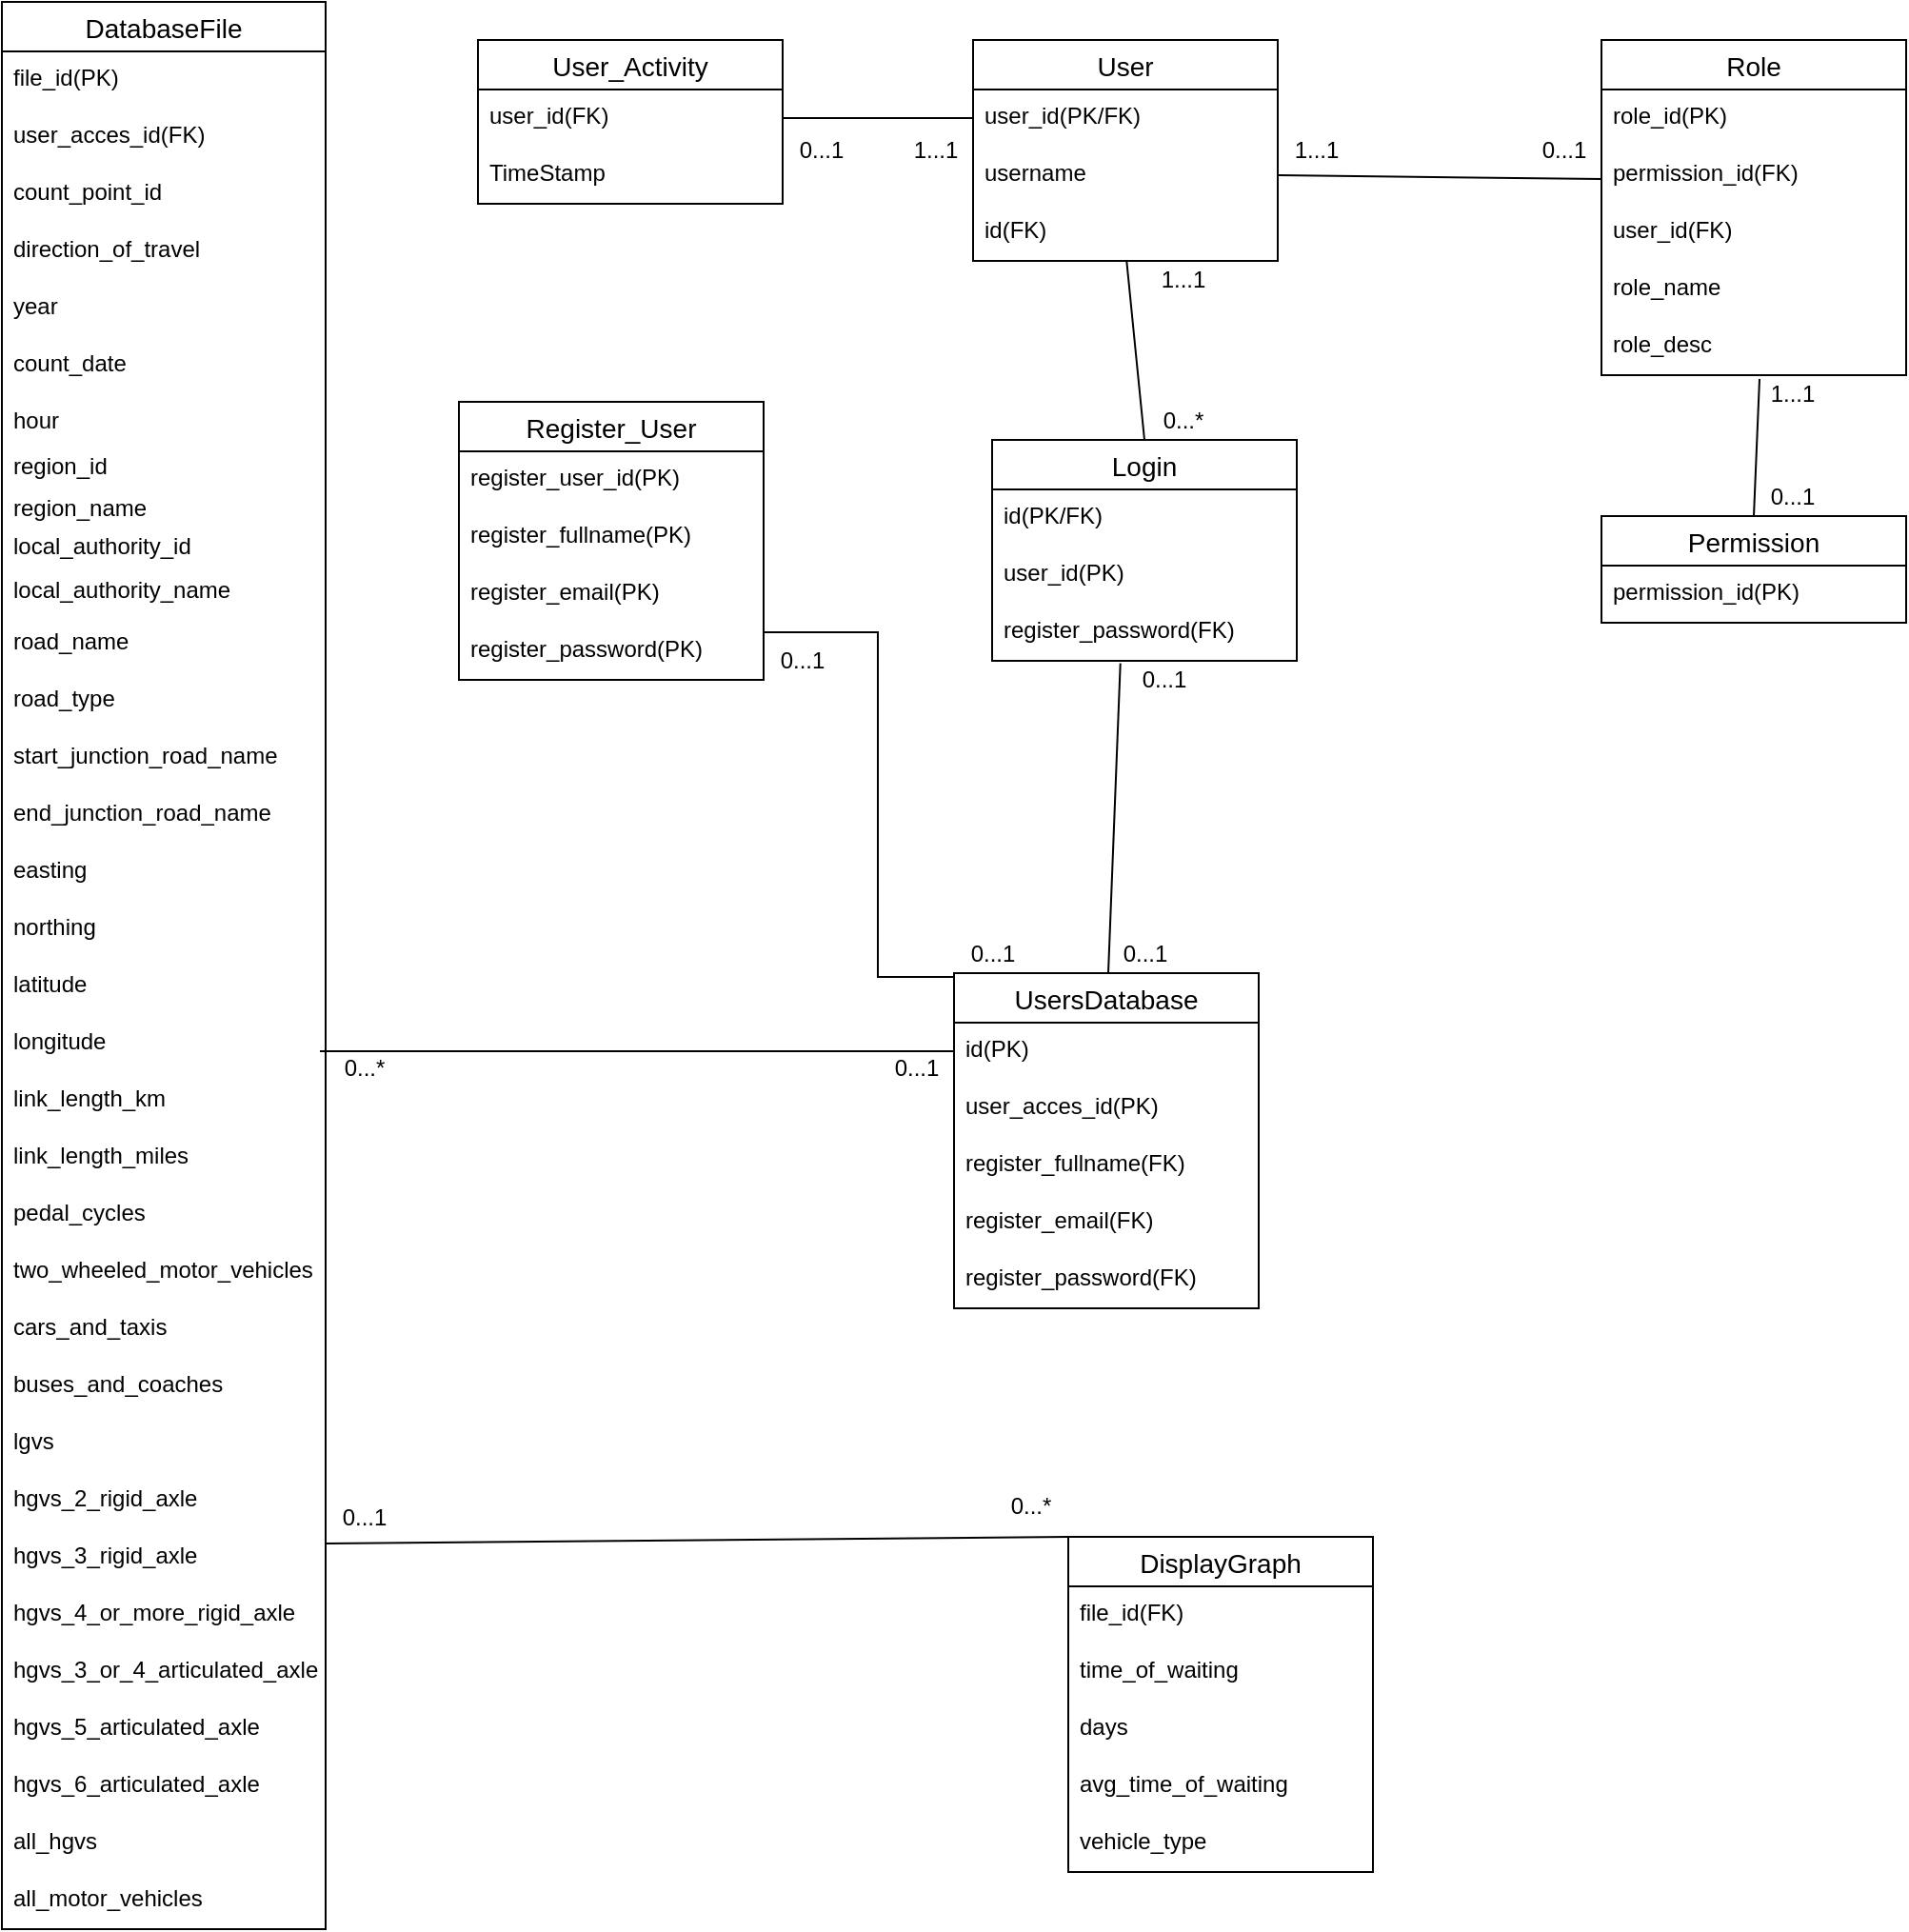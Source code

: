 <mxfile version="14.1.8" type="device"><diagram id="Ic_1RYr6l0FqpMgFRqPN" name="Page-1"><mxGraphModel dx="1209" dy="746" grid="1" gridSize="10" guides="1" tooltips="1" connect="1" arrows="1" fold="1" page="1" pageScale="1" pageWidth="850" pageHeight="1100" math="0" shadow="0"><root><mxCell id="0"/><mxCell id="1" parent="0"/><mxCell id="Ce32TPBTpJ6HhFagR8wx-1" value="Login" style="swimlane;fontStyle=0;childLayout=stackLayout;horizontal=1;startSize=26;horizontalStack=0;resizeParent=1;resizeParentMax=0;resizeLast=0;collapsible=1;marginBottom=0;align=center;fontSize=14;spacingBottom=0;" parent="1" vertex="1"><mxGeometry x="600" y="260" width="160" height="116" as="geometry"/></mxCell><mxCell id="Ce32TPBTpJ6HhFagR8wx-4" value="id(PK/FK)" style="text;strokeColor=none;fillColor=none;spacingLeft=4;spacingRight=4;overflow=hidden;rotatable=0;points=[[0,0.5],[1,0.5]];portConstraint=eastwest;fontSize=12;" parent="Ce32TPBTpJ6HhFagR8wx-1" vertex="1"><mxGeometry y="26" width="160" height="30" as="geometry"/></mxCell><mxCell id="G6Sp4pTY3hoFrAAvyuUo-27" value="user_id(PK)" style="text;strokeColor=none;fillColor=none;spacingLeft=4;spacingRight=4;overflow=hidden;rotatable=0;points=[[0,0.5],[1,0.5]];portConstraint=eastwest;fontSize=12;" parent="Ce32TPBTpJ6HhFagR8wx-1" vertex="1"><mxGeometry y="56" width="160" height="30" as="geometry"/></mxCell><mxCell id="G6Sp4pTY3hoFrAAvyuUo-24" value="register_password(FK)" style="text;strokeColor=none;fillColor=none;spacingLeft=4;spacingRight=4;overflow=hidden;rotatable=0;points=[[0,0.5],[1,0.5]];portConstraint=eastwest;fontSize=12;" parent="Ce32TPBTpJ6HhFagR8wx-1" vertex="1"><mxGeometry y="86" width="160" height="30" as="geometry"/></mxCell><mxCell id="Ce32TPBTpJ6HhFagR8wx-5" value="Register_User" style="swimlane;fontStyle=0;childLayout=stackLayout;horizontal=1;startSize=26;horizontalStack=0;resizeParent=1;resizeParentMax=0;resizeLast=0;collapsible=1;marginBottom=0;align=center;fontSize=14;" parent="1" vertex="1"><mxGeometry x="320" y="240" width="160" height="146" as="geometry"/></mxCell><mxCell id="Ce32TPBTpJ6HhFagR8wx-6" value="register_user_id(PK)" style="text;strokeColor=none;fillColor=none;spacingLeft=4;spacingRight=4;overflow=hidden;rotatable=0;points=[[0,0.5],[1,0.5]];portConstraint=eastwest;fontSize=12;" parent="Ce32TPBTpJ6HhFagR8wx-5" vertex="1"><mxGeometry y="26" width="160" height="30" as="geometry"/></mxCell><mxCell id="Ce32TPBTpJ6HhFagR8wx-7" value="register_fullname(PK)" style="text;strokeColor=none;fillColor=none;spacingLeft=4;spacingRight=4;overflow=hidden;rotatable=0;points=[[0,0.5],[1,0.5]];portConstraint=eastwest;fontSize=12;" parent="Ce32TPBTpJ6HhFagR8wx-5" vertex="1"><mxGeometry y="56" width="160" height="30" as="geometry"/></mxCell><mxCell id="Ce32TPBTpJ6HhFagR8wx-8" value="register_email(PK)" style="text;strokeColor=none;fillColor=none;spacingLeft=4;spacingRight=4;overflow=hidden;rotatable=0;points=[[0,0.5],[1,0.5]];portConstraint=eastwest;fontSize=12;" parent="Ce32TPBTpJ6HhFagR8wx-5" vertex="1"><mxGeometry y="86" width="160" height="30" as="geometry"/></mxCell><mxCell id="Ce32TPBTpJ6HhFagR8wx-17" value="register_password(PK)" style="text;strokeColor=none;fillColor=none;spacingLeft=4;spacingRight=4;overflow=hidden;rotatable=0;points=[[0,0.5],[1,0.5]];portConstraint=eastwest;fontSize=12;" parent="Ce32TPBTpJ6HhFagR8wx-5" vertex="1"><mxGeometry y="116" width="160" height="30" as="geometry"/></mxCell><mxCell id="Ce32TPBTpJ6HhFagR8wx-9" value="User_Activity" style="swimlane;fontStyle=0;childLayout=stackLayout;horizontal=1;startSize=26;horizontalStack=0;resizeParent=1;resizeParentMax=0;resizeLast=0;collapsible=1;marginBottom=0;align=center;fontSize=14;" parent="1" vertex="1"><mxGeometry x="330" y="50" width="160" height="86" as="geometry"/></mxCell><mxCell id="Ce32TPBTpJ6HhFagR8wx-10" value="user_id(FK)" style="text;strokeColor=none;fillColor=none;spacingLeft=4;spacingRight=4;overflow=hidden;rotatable=0;points=[[0,0.5],[1,0.5]];portConstraint=eastwest;fontSize=12;" parent="Ce32TPBTpJ6HhFagR8wx-9" vertex="1"><mxGeometry y="26" width="160" height="30" as="geometry"/></mxCell><mxCell id="Ce32TPBTpJ6HhFagR8wx-12" value="TimeStamp" style="text;strokeColor=none;fillColor=none;spacingLeft=4;spacingRight=4;overflow=hidden;rotatable=0;points=[[0,0.5],[1,0.5]];portConstraint=eastwest;fontSize=12;" parent="Ce32TPBTpJ6HhFagR8wx-9" vertex="1"><mxGeometry y="56" width="160" height="30" as="geometry"/></mxCell><mxCell id="Ce32TPBTpJ6HhFagR8wx-21" value="Role" style="swimlane;fontStyle=0;childLayout=stackLayout;horizontal=1;startSize=26;horizontalStack=0;resizeParent=1;resizeParentMax=0;resizeLast=0;collapsible=1;marginBottom=0;align=center;fontSize=14;" parent="1" vertex="1"><mxGeometry x="920" y="50" width="160" height="176" as="geometry"/></mxCell><mxCell id="D2Ij-G6XGMNZDfvsbiPC-5" value="role_id(PK)" style="text;strokeColor=none;fillColor=none;spacingLeft=4;spacingRight=4;overflow=hidden;rotatable=0;points=[[0,0.5],[1,0.5]];portConstraint=eastwest;fontSize=12;" parent="Ce32TPBTpJ6HhFagR8wx-21" vertex="1"><mxGeometry y="26" width="160" height="30" as="geometry"/></mxCell><mxCell id="G6Sp4pTY3hoFrAAvyuUo-3" value="permission_id(FK)" style="text;strokeColor=none;fillColor=none;spacingLeft=4;spacingRight=4;overflow=hidden;rotatable=0;points=[[0,0.5],[1,0.5]];portConstraint=eastwest;fontSize=12;" parent="Ce32TPBTpJ6HhFagR8wx-21" vertex="1"><mxGeometry y="56" width="160" height="30" as="geometry"/></mxCell><mxCell id="G6Sp4pTY3hoFrAAvyuUo-1" value="user_id(FK)" style="text;strokeColor=none;fillColor=none;spacingLeft=4;spacingRight=4;overflow=hidden;rotatable=0;points=[[0,0.5],[1,0.5]];portConstraint=eastwest;fontSize=12;" parent="Ce32TPBTpJ6HhFagR8wx-21" vertex="1"><mxGeometry y="86" width="160" height="30" as="geometry"/></mxCell><mxCell id="D2Ij-G6XGMNZDfvsbiPC-6" value="role_name" style="text;strokeColor=none;fillColor=none;spacingLeft=4;spacingRight=4;overflow=hidden;rotatable=0;points=[[0,0.5],[1,0.5]];portConstraint=eastwest;fontSize=12;" parent="Ce32TPBTpJ6HhFagR8wx-21" vertex="1"><mxGeometry y="116" width="160" height="30" as="geometry"/></mxCell><mxCell id="D2Ij-G6XGMNZDfvsbiPC-7" value="role_desc" style="text;strokeColor=none;fillColor=none;spacingLeft=4;spacingRight=4;overflow=hidden;rotatable=0;points=[[0,0.5],[1,0.5]];portConstraint=eastwest;fontSize=12;" parent="Ce32TPBTpJ6HhFagR8wx-21" vertex="1"><mxGeometry y="146" width="160" height="30" as="geometry"/></mxCell><mxCell id="Ce32TPBTpJ6HhFagR8wx-26" value="DatabaseFile" style="swimlane;fontStyle=0;childLayout=stackLayout;horizontal=1;startSize=26;horizontalStack=0;resizeParent=1;resizeParentMax=0;resizeLast=0;collapsible=1;marginBottom=0;align=center;fontSize=14;" parent="1" vertex="1"><mxGeometry x="80" y="30" width="170" height="1012" as="geometry"/></mxCell><mxCell id="G6Sp4pTY3hoFrAAvyuUo-28" value="file_id(PK)" style="text;strokeColor=none;fillColor=none;spacingLeft=4;spacingRight=4;overflow=hidden;rotatable=0;points=[[0,0.5],[1,0.5]];portConstraint=eastwest;fontSize=12;" parent="Ce32TPBTpJ6HhFagR8wx-26" vertex="1"><mxGeometry y="26" width="170" height="30" as="geometry"/></mxCell><mxCell id="G6Sp4pTY3hoFrAAvyuUo-34" value="user_acces_id(FK)" style="text;strokeColor=none;fillColor=none;spacingLeft=4;spacingRight=4;overflow=hidden;rotatable=0;points=[[0,0.5],[1,0.5]];portConstraint=eastwest;fontSize=12;" parent="Ce32TPBTpJ6HhFagR8wx-26" vertex="1"><mxGeometry y="56" width="170" height="30" as="geometry"/></mxCell><mxCell id="Ce32TPBTpJ6HhFagR8wx-27" value="count_point_id" style="text;strokeColor=none;fillColor=none;spacingLeft=4;spacingRight=4;overflow=hidden;rotatable=0;points=[[0,0.5],[1,0.5]];portConstraint=eastwest;fontSize=12;" parent="Ce32TPBTpJ6HhFagR8wx-26" vertex="1"><mxGeometry y="86" width="170" height="30" as="geometry"/></mxCell><mxCell id="Ce32TPBTpJ6HhFagR8wx-28" value="direction_of_travel" style="text;strokeColor=none;fillColor=none;spacingLeft=4;spacingRight=4;overflow=hidden;rotatable=0;points=[[0,0.5],[1,0.5]];portConstraint=eastwest;fontSize=12;" parent="Ce32TPBTpJ6HhFagR8wx-26" vertex="1"><mxGeometry y="116" width="170" height="30" as="geometry"/></mxCell><mxCell id="Ce32TPBTpJ6HhFagR8wx-29" value="year" style="text;strokeColor=none;fillColor=none;spacingLeft=4;spacingRight=4;overflow=hidden;rotatable=0;points=[[0,0.5],[1,0.5]];portConstraint=eastwest;fontSize=12;" parent="Ce32TPBTpJ6HhFagR8wx-26" vertex="1"><mxGeometry y="146" width="170" height="30" as="geometry"/></mxCell><mxCell id="Ce32TPBTpJ6HhFagR8wx-30" value="count_date" style="text;strokeColor=none;fillColor=none;spacingLeft=4;spacingRight=4;overflow=hidden;rotatable=0;points=[[0,0.5],[1,0.5]];portConstraint=eastwest;fontSize=12;" parent="Ce32TPBTpJ6HhFagR8wx-26" vertex="1"><mxGeometry y="176" width="170" height="30" as="geometry"/></mxCell><mxCell id="hFz1o8nUOOqxqC-DDDn1-3" value="hour" style="text;html=1;align=left;verticalAlign=top;resizable=0;points=[];autosize=1;spacingLeft=4;" parent="Ce32TPBTpJ6HhFagR8wx-26" vertex="1"><mxGeometry y="206" width="170" height="20" as="geometry"/></mxCell><mxCell id="hFz1o8nUOOqxqC-DDDn1-4" value="region_id" style="text;html=1;align=left;verticalAlign=middle;resizable=0;points=[];autosize=1;spacingLeft=4;spacingTop=6;" parent="Ce32TPBTpJ6HhFagR8wx-26" vertex="1"><mxGeometry y="226" width="170" height="30" as="geometry"/></mxCell><mxCell id="hFz1o8nUOOqxqC-DDDn1-5" value="region_name" style="text;html=1;align=left;verticalAlign=middle;resizable=0;points=[];autosize=1;spacingLeft=4;" parent="Ce32TPBTpJ6HhFagR8wx-26" vertex="1"><mxGeometry y="256" width="170" height="20" as="geometry"/></mxCell><mxCell id="hFz1o8nUOOqxqC-DDDn1-6" value="local_authority_id" style="text;html=1;align=left;verticalAlign=middle;resizable=0;points=[];autosize=1;spacingLeft=4;spacingBottom=0;spacingTop=0;" parent="Ce32TPBTpJ6HhFagR8wx-26" vertex="1"><mxGeometry y="276" width="170" height="20" as="geometry"/></mxCell><mxCell id="hFz1o8nUOOqxqC-DDDn1-7" value="local_authority_name" style="text;html=1;spacingLeft=4;whiteSpace=wrap;spacingTop=0;verticalAlign=middle;" parent="Ce32TPBTpJ6HhFagR8wx-26" vertex="1"><mxGeometry y="296" width="170" height="26" as="geometry"/></mxCell><mxCell id="hFz1o8nUOOqxqC-DDDn1-8" value="road_name" style="text;whiteSpace=wrap;html=1;spacingLeft=4;" parent="Ce32TPBTpJ6HhFagR8wx-26" vertex="1"><mxGeometry y="322" width="170" height="30" as="geometry"/></mxCell><mxCell id="hFz1o8nUOOqxqC-DDDn1-9" value="road_type" style="text;whiteSpace=wrap;html=1;spacingLeft=4;" parent="Ce32TPBTpJ6HhFagR8wx-26" vertex="1"><mxGeometry y="352" width="170" height="30" as="geometry"/></mxCell><mxCell id="hFz1o8nUOOqxqC-DDDn1-10" value="start_junction_road_name" style="text;whiteSpace=wrap;html=1;spacingLeft=4;" parent="Ce32TPBTpJ6HhFagR8wx-26" vertex="1"><mxGeometry y="382" width="170" height="30" as="geometry"/></mxCell><mxCell id="hFz1o8nUOOqxqC-DDDn1-11" value="end_junction_road_name" style="text;whiteSpace=wrap;html=1;spacingLeft=4;" parent="Ce32TPBTpJ6HhFagR8wx-26" vertex="1"><mxGeometry y="412" width="170" height="30" as="geometry"/></mxCell><mxCell id="hFz1o8nUOOqxqC-DDDn1-12" value="easting" style="text;whiteSpace=wrap;html=1;spacingLeft=4;" parent="Ce32TPBTpJ6HhFagR8wx-26" vertex="1"><mxGeometry y="442" width="170" height="30" as="geometry"/></mxCell><mxCell id="hFz1o8nUOOqxqC-DDDn1-13" value="northing" style="text;whiteSpace=wrap;html=1;spacingLeft=4;" parent="Ce32TPBTpJ6HhFagR8wx-26" vertex="1"><mxGeometry y="472" width="170" height="30" as="geometry"/></mxCell><mxCell id="hFz1o8nUOOqxqC-DDDn1-14" value="latitude" style="text;whiteSpace=wrap;html=1;spacingLeft=4;" parent="Ce32TPBTpJ6HhFagR8wx-26" vertex="1"><mxGeometry y="502" width="170" height="30" as="geometry"/></mxCell><mxCell id="hFz1o8nUOOqxqC-DDDn1-34" value="longitude" style="text;whiteSpace=wrap;html=1;spacingLeft=4;" parent="Ce32TPBTpJ6HhFagR8wx-26" vertex="1"><mxGeometry y="532" width="170" height="30" as="geometry"/></mxCell><mxCell id="hFz1o8nUOOqxqC-DDDn1-35" value="link_length_km" style="text;whiteSpace=wrap;html=1;spacingLeft=4;" parent="Ce32TPBTpJ6HhFagR8wx-26" vertex="1"><mxGeometry y="562" width="170" height="30" as="geometry"/></mxCell><mxCell id="hFz1o8nUOOqxqC-DDDn1-36" value="link_length_miles" style="text;whiteSpace=wrap;html=1;spacingLeft=4;" parent="Ce32TPBTpJ6HhFagR8wx-26" vertex="1"><mxGeometry y="592" width="170" height="30" as="geometry"/></mxCell><mxCell id="hFz1o8nUOOqxqC-DDDn1-37" value="pedal_cycles" style="text;whiteSpace=wrap;html=1;spacingLeft=4;" parent="Ce32TPBTpJ6HhFagR8wx-26" vertex="1"><mxGeometry y="622" width="170" height="30" as="geometry"/></mxCell><mxCell id="hFz1o8nUOOqxqC-DDDn1-38" value="two_wheeled_motor_vehicles" style="text;whiteSpace=wrap;html=1;spacingLeft=4;" parent="Ce32TPBTpJ6HhFagR8wx-26" vertex="1"><mxGeometry y="652" width="170" height="30" as="geometry"/></mxCell><mxCell id="hFz1o8nUOOqxqC-DDDn1-39" value="cars_and_taxis" style="text;whiteSpace=wrap;html=1;spacingLeft=4;" parent="Ce32TPBTpJ6HhFagR8wx-26" vertex="1"><mxGeometry y="682" width="170" height="30" as="geometry"/></mxCell><mxCell id="hFz1o8nUOOqxqC-DDDn1-40" value="buses_and_coaches" style="text;whiteSpace=wrap;html=1;spacingLeft=4;" parent="Ce32TPBTpJ6HhFagR8wx-26" vertex="1"><mxGeometry y="712" width="170" height="30" as="geometry"/></mxCell><mxCell id="hFz1o8nUOOqxqC-DDDn1-41" value="lgvs" style="text;whiteSpace=wrap;html=1;spacingLeft=4;" parent="Ce32TPBTpJ6HhFagR8wx-26" vertex="1"><mxGeometry y="742" width="170" height="30" as="geometry"/></mxCell><mxCell id="hFz1o8nUOOqxqC-DDDn1-69" value="hgvs_2_rigid_axle" style="text;whiteSpace=wrap;html=1;spacingLeft=4;" parent="Ce32TPBTpJ6HhFagR8wx-26" vertex="1"><mxGeometry y="772" width="170" height="30" as="geometry"/></mxCell><mxCell id="hFz1o8nUOOqxqC-DDDn1-71" value="hgvs_3_rigid_axle" style="text;whiteSpace=wrap;html=1;spacingLeft=4;" parent="Ce32TPBTpJ6HhFagR8wx-26" vertex="1"><mxGeometry y="802" width="170" height="30" as="geometry"/></mxCell><mxCell id="hFz1o8nUOOqxqC-DDDn1-72" value="hgvs_4_or_more_rigid_axle" style="text;whiteSpace=wrap;html=1;spacingLeft=4;" parent="Ce32TPBTpJ6HhFagR8wx-26" vertex="1"><mxGeometry y="832" width="170" height="30" as="geometry"/></mxCell><mxCell id="hFz1o8nUOOqxqC-DDDn1-73" value="hgvs_3_or_4_articulated_axle" style="text;whiteSpace=wrap;html=1;spacingLeft=4;" parent="Ce32TPBTpJ6HhFagR8wx-26" vertex="1"><mxGeometry y="862" width="170" height="30" as="geometry"/></mxCell><mxCell id="hFz1o8nUOOqxqC-DDDn1-74" value="hgvs_5_articulated_axle" style="text;whiteSpace=wrap;html=1;spacingLeft=4;" parent="Ce32TPBTpJ6HhFagR8wx-26" vertex="1"><mxGeometry y="892" width="170" height="30" as="geometry"/></mxCell><mxCell id="hFz1o8nUOOqxqC-DDDn1-75" value="hgvs_6_articulated_axle" style="text;whiteSpace=wrap;html=1;spacingLeft=4;" parent="Ce32TPBTpJ6HhFagR8wx-26" vertex="1"><mxGeometry y="922" width="170" height="30" as="geometry"/></mxCell><mxCell id="hFz1o8nUOOqxqC-DDDn1-76" value="all_hgvs" style="text;whiteSpace=wrap;html=1;spacingLeft=4;" parent="Ce32TPBTpJ6HhFagR8wx-26" vertex="1"><mxGeometry y="952" width="170" height="30" as="geometry"/></mxCell><mxCell id="hFz1o8nUOOqxqC-DDDn1-77" value="all_motor_vehicles" style="text;whiteSpace=wrap;html=1;spacingLeft=4;" parent="Ce32TPBTpJ6HhFagR8wx-26" vertex="1"><mxGeometry y="982" width="170" height="30" as="geometry"/></mxCell><mxCell id="Ce32TPBTpJ6HhFagR8wx-31" value="User" style="swimlane;fontStyle=0;childLayout=stackLayout;horizontal=1;startSize=26;horizontalStack=0;resizeParent=1;resizeParentMax=0;resizeLast=0;collapsible=1;marginBottom=0;align=center;fontSize=14;" parent="1" vertex="1"><mxGeometry x="590" y="50" width="160" height="116" as="geometry"/></mxCell><mxCell id="Ce32TPBTpJ6HhFagR8wx-32" value="user_id(PK/FK)" style="text;strokeColor=none;fillColor=none;spacingLeft=4;spacingRight=4;overflow=hidden;rotatable=0;points=[[0,0.5],[1,0.5]];portConstraint=eastwest;fontSize=12;" parent="Ce32TPBTpJ6HhFagR8wx-31" vertex="1"><mxGeometry y="26" width="160" height="30" as="geometry"/></mxCell><mxCell id="Ce32TPBTpJ6HhFagR8wx-33" value="username" style="text;strokeColor=none;fillColor=none;spacingLeft=4;spacingRight=4;overflow=hidden;rotatable=0;points=[[0,0.5],[1,0.5]];portConstraint=eastwest;fontSize=12;" parent="Ce32TPBTpJ6HhFagR8wx-31" vertex="1"><mxGeometry y="56" width="160" height="30" as="geometry"/></mxCell><mxCell id="G6Sp4pTY3hoFrAAvyuUo-17" value="id(FK)" style="text;strokeColor=none;fillColor=none;spacingLeft=4;spacingRight=4;overflow=hidden;rotatable=0;points=[[0,0.5],[1,0.5]];portConstraint=eastwest;fontSize=12;" parent="Ce32TPBTpJ6HhFagR8wx-31" vertex="1"><mxGeometry y="86" width="160" height="30" as="geometry"/></mxCell><mxCell id="Ce32TPBTpJ6HhFagR8wx-35" value="DisplayGraph" style="swimlane;fontStyle=0;childLayout=stackLayout;horizontal=1;startSize=26;horizontalStack=0;resizeParent=1;resizeParentMax=0;resizeLast=0;collapsible=1;marginBottom=0;align=center;fontSize=14;" parent="1" vertex="1"><mxGeometry x="640" y="836" width="160" height="176" as="geometry"/></mxCell><mxCell id="G6Sp4pTY3hoFrAAvyuUo-30" value="file_id(FK)" style="text;strokeColor=none;fillColor=none;spacingLeft=4;spacingRight=4;overflow=hidden;rotatable=0;points=[[0,0.5],[1,0.5]];portConstraint=eastwest;fontSize=12;" parent="Ce32TPBTpJ6HhFagR8wx-35" vertex="1"><mxGeometry y="26" width="160" height="30" as="geometry"/></mxCell><mxCell id="Ce32TPBTpJ6HhFagR8wx-37" value="time_of_waiting" style="text;strokeColor=none;fillColor=none;spacingLeft=4;spacingRight=4;overflow=hidden;rotatable=0;points=[[0,0.5],[1,0.5]];portConstraint=eastwest;fontSize=12;" parent="Ce32TPBTpJ6HhFagR8wx-35" vertex="1"><mxGeometry y="56" width="160" height="30" as="geometry"/></mxCell><mxCell id="Ce32TPBTpJ6HhFagR8wx-38" value="days" style="text;strokeColor=none;fillColor=none;spacingLeft=4;spacingRight=4;overflow=hidden;rotatable=0;points=[[0,0.5],[1,0.5]];portConstraint=eastwest;fontSize=12;" parent="Ce32TPBTpJ6HhFagR8wx-35" vertex="1"><mxGeometry y="86" width="160" height="30" as="geometry"/></mxCell><mxCell id="TY-kEL_d0d-l3FG9Hrfb-3" value="avg_time_of_waiting" style="text;strokeColor=none;fillColor=none;spacingLeft=4;spacingRight=4;overflow=hidden;rotatable=0;points=[[0,0.5],[1,0.5]];portConstraint=eastwest;fontSize=12;" parent="Ce32TPBTpJ6HhFagR8wx-35" vertex="1"><mxGeometry y="116" width="160" height="30" as="geometry"/></mxCell><mxCell id="TY-kEL_d0d-l3FG9Hrfb-4" value="vehicle_type" style="text;strokeColor=none;fillColor=none;spacingLeft=4;spacingRight=4;overflow=hidden;rotatable=0;points=[[0,0.5],[1,0.5]];portConstraint=eastwest;fontSize=12;" parent="Ce32TPBTpJ6HhFagR8wx-35" vertex="1"><mxGeometry y="146" width="160" height="30" as="geometry"/></mxCell><mxCell id="Ce32TPBTpJ6HhFagR8wx-39" value="UsersDatabase" style="swimlane;fontStyle=0;childLayout=stackLayout;horizontal=1;startSize=26;horizontalStack=0;resizeParent=1;resizeParentMax=0;resizeLast=0;collapsible=1;marginBottom=0;align=center;fontSize=14;" parent="1" vertex="1"><mxGeometry x="580" y="540" width="160" height="176" as="geometry"/></mxCell><mxCell id="Ce32TPBTpJ6HhFagR8wx-40" value="id(PK)" style="text;strokeColor=none;fillColor=none;spacingLeft=4;spacingRight=4;overflow=hidden;rotatable=0;points=[[0,0.5],[1,0.5]];portConstraint=eastwest;fontSize=12;" parent="Ce32TPBTpJ6HhFagR8wx-39" vertex="1"><mxGeometry y="26" width="160" height="30" as="geometry"/></mxCell><mxCell id="G6Sp4pTY3hoFrAAvyuUo-33" value="user_acces_id(PK)" style="text;strokeColor=none;fillColor=none;spacingLeft=4;spacingRight=4;overflow=hidden;rotatable=0;points=[[0,0.5],[1,0.5]];portConstraint=eastwest;fontSize=12;" parent="Ce32TPBTpJ6HhFagR8wx-39" vertex="1"><mxGeometry y="56" width="160" height="30" as="geometry"/></mxCell><mxCell id="G6Sp4pTY3hoFrAAvyuUo-18" value="register_fullname(FK)" style="text;strokeColor=none;fillColor=none;spacingLeft=4;spacingRight=4;overflow=hidden;rotatable=0;points=[[0,0.5],[1,0.5]];portConstraint=eastwest;fontSize=12;" parent="Ce32TPBTpJ6HhFagR8wx-39" vertex="1"><mxGeometry y="86" width="160" height="30" as="geometry"/></mxCell><mxCell id="G6Sp4pTY3hoFrAAvyuUo-19" value="register_email(FK)" style="text;strokeColor=none;fillColor=none;spacingLeft=4;spacingRight=4;overflow=hidden;rotatable=0;points=[[0,0.5],[1,0.5]];portConstraint=eastwest;fontSize=12;" parent="Ce32TPBTpJ6HhFagR8wx-39" vertex="1"><mxGeometry y="116" width="160" height="30" as="geometry"/></mxCell><mxCell id="G6Sp4pTY3hoFrAAvyuUo-20" value="register_password(FK)" style="text;strokeColor=none;fillColor=none;spacingLeft=4;spacingRight=4;overflow=hidden;rotatable=0;points=[[0,0.5],[1,0.5]];portConstraint=eastwest;fontSize=12;" parent="Ce32TPBTpJ6HhFagR8wx-39" vertex="1"><mxGeometry y="146" width="160" height="30" as="geometry"/></mxCell><mxCell id="D2Ij-G6XGMNZDfvsbiPC-12" value="" style="endArrow=none;html=1;fontSize=12;exitX=1;exitY=0.5;exitDx=0;exitDy=0;rounded=0;" parent="1" source="Ce32TPBTpJ6HhFagR8wx-33" edge="1"><mxGeometry width="50" height="50" relative="1" as="geometry"><mxPoint x="540" y="210" as="sourcePoint"/><mxPoint x="920" y="123" as="targetPoint"/></mxGeometry></mxCell><mxCell id="D2Ij-G6XGMNZDfvsbiPC-13" value="" style="endArrow=none;html=1;fontSize=12;entryX=0.5;entryY=0;entryDx=0;entryDy=0;exitX=0.504;exitY=1;exitDx=0;exitDy=0;exitPerimeter=0;" parent="1" source="G6Sp4pTY3hoFrAAvyuUo-17" target="Ce32TPBTpJ6HhFagR8wx-1" edge="1"><mxGeometry width="50" height="50" relative="1" as="geometry"><mxPoint x="675.44" y="166.15" as="sourcePoint"/><mxPoint x="640" y="290" as="targetPoint"/></mxGeometry></mxCell><mxCell id="D2Ij-G6XGMNZDfvsbiPC-14" value="" style="endArrow=none;html=1;fontSize=12;exitX=1;exitY=0.5;exitDx=0;exitDy=0;entryX=0;entryY=0.5;entryDx=0;entryDy=0;" parent="1" source="Ce32TPBTpJ6HhFagR8wx-10" target="Ce32TPBTpJ6HhFagR8wx-32" edge="1"><mxGeometry width="50" height="50" relative="1" as="geometry"><mxPoint x="320" y="310" as="sourcePoint"/><mxPoint x="370" y="260" as="targetPoint"/></mxGeometry></mxCell><mxCell id="D2Ij-G6XGMNZDfvsbiPC-15" value="" style="endArrow=none;html=1;fontSize=12;exitX=0.5;exitY=0;exitDx=0;exitDy=0;entryX=0.421;entryY=1.044;entryDx=0;entryDy=0;entryPerimeter=0;" parent="1" target="G6Sp4pTY3hoFrAAvyuUo-24" edge="1"><mxGeometry width="50" height="50" relative="1" as="geometry"><mxPoint x="661" y="540" as="sourcePoint"/><mxPoint x="662" y="360" as="targetPoint"/></mxGeometry></mxCell><mxCell id="D2Ij-G6XGMNZDfvsbiPC-16" value="" style="endArrow=none;html=1;fontSize=12;entryX=0;entryY=0.5;entryDx=0;entryDy=0;" parent="1" target="Ce32TPBTpJ6HhFagR8wx-40" edge="1"><mxGeometry width="50" height="50" relative="1" as="geometry"><mxPoint x="247" y="581" as="sourcePoint"/><mxPoint x="370" y="460" as="targetPoint"/></mxGeometry></mxCell><mxCell id="hFz1o8nUOOqxqC-DDDn1-1" value="" style="endArrow=none;html=1;entryX=1;entryY=0.25;entryDx=0;entryDy=0;exitX=0;exitY=0;exitDx=0;exitDy=0;" parent="1" source="Ce32TPBTpJ6HhFagR8wx-35" target="hFz1o8nUOOqxqC-DDDn1-71" edge="1"><mxGeometry width="50" height="50" relative="1" as="geometry"><mxPoint x="640" y="802" as="sourcePoint"/><mxPoint x="360" y="780" as="targetPoint"/></mxGeometry></mxCell><mxCell id="wnMA6QnRZD3OtZrVL8lg-1" value="Permission" style="swimlane;fontStyle=0;childLayout=stackLayout;horizontal=1;startSize=26;horizontalStack=0;resizeParent=1;resizeParentMax=0;resizeLast=0;collapsible=1;marginBottom=0;align=center;fontSize=14;" parent="1" vertex="1"><mxGeometry x="920" y="300" width="160" height="56" as="geometry"/></mxCell><mxCell id="G6Sp4pTY3hoFrAAvyuUo-2" value="permission_id(PK)" style="text;strokeColor=none;fillColor=none;spacingLeft=4;spacingRight=4;overflow=hidden;rotatable=0;points=[[0,0.5],[1,0.5]];portConstraint=eastwest;fontSize=12;" parent="wnMA6QnRZD3OtZrVL8lg-1" vertex="1"><mxGeometry y="26" width="160" height="30" as="geometry"/></mxCell><mxCell id="TY-kEL_d0d-l3FG9Hrfb-6" value="" style="endArrow=none;html=1;fontSize=12;entryX=1;entryY=0.5;entryDx=0;entryDy=0;edgeStyle=orthogonalEdgeStyle;rounded=0;" parent="1" target="Ce32TPBTpJ6HhFagR8wx-17" edge="1"><mxGeometry width="50" height="50" relative="1" as="geometry"><mxPoint x="580" y="542" as="sourcePoint"/><mxPoint x="418" y="370" as="targetPoint"/><Array as="points"><mxPoint x="540" y="542"/><mxPoint x="540" y="361"/></Array></mxGeometry></mxCell><mxCell id="TY-kEL_d0d-l3FG9Hrfb-13" value="1...1" style="text;html=1;align=center;verticalAlign=middle;resizable=0;points=[];autosize=1;" parent="1" vertex="1"><mxGeometry x="550" y="98" width="40" height="20" as="geometry"/></mxCell><mxCell id="TY-kEL_d0d-l3FG9Hrfb-16" value="0...1" style="text;html=1;align=center;verticalAlign=middle;resizable=0;points=[];autosize=1;" parent="1" vertex="1"><mxGeometry x="880" y="98" width="40" height="20" as="geometry"/></mxCell><mxCell id="TY-kEL_d0d-l3FG9Hrfb-22" value="0...1" style="text;html=1;align=center;verticalAlign=middle;resizable=0;points=[];autosize=1;" parent="1" vertex="1"><mxGeometry x="480" y="366" width="40" height="20" as="geometry"/></mxCell><mxCell id="TY-kEL_d0d-l3FG9Hrfb-27" value="0...1" style="text;html=1;align=center;verticalAlign=middle;resizable=0;points=[];autosize=1;" parent="1" vertex="1"><mxGeometry x="250" y="816" width="40" height="20" as="geometry"/></mxCell><mxCell id="TY-kEL_d0d-l3FG9Hrfb-33" value="0...*" style="text;html=1;align=center;verticalAlign=middle;resizable=0;points=[];autosize=1;" parent="1" vertex="1"><mxGeometry x="600" y="810" width="40" height="20" as="geometry"/></mxCell><mxCell id="MmL0uoLa5EeNJafyVHNn-4" value="0...1" style="text;html=1;align=center;verticalAlign=middle;resizable=0;points=[];autosize=1;" parent="1" vertex="1"><mxGeometry x="490" y="98" width="40" height="20" as="geometry"/></mxCell><mxCell id="MmL0uoLa5EeNJafyVHNn-9" value="1...1" style="text;html=1;align=center;verticalAlign=middle;resizable=0;points=[];autosize=1;" parent="1" vertex="1"><mxGeometry x="750" y="98" width="40" height="20" as="geometry"/></mxCell><mxCell id="MmL0uoLa5EeNJafyVHNn-10" value="0...1" style="text;html=1;align=center;verticalAlign=middle;resizable=0;points=[];autosize=1;" parent="1" vertex="1"><mxGeometry x="660" y="520" width="40" height="20" as="geometry"/></mxCell><mxCell id="MmL0uoLa5EeNJafyVHNn-11" value="0...1" style="text;html=1;align=center;verticalAlign=middle;resizable=0;points=[];autosize=1;" parent="1" vertex="1"><mxGeometry x="580" y="520" width="40" height="20" as="geometry"/></mxCell><mxCell id="MmL0uoLa5EeNJafyVHNn-12" value="0...1" style="text;html=1;align=center;verticalAlign=middle;resizable=0;points=[];autosize=1;" parent="1" vertex="1"><mxGeometry x="540" y="580" width="40" height="20" as="geometry"/></mxCell><mxCell id="MmL0uoLa5EeNJafyVHNn-13" value="0...*" style="text;html=1;align=center;verticalAlign=middle;resizable=0;points=[];autosize=1;" parent="1" vertex="1"><mxGeometry x="250" y="580" width="40" height="20" as="geometry"/></mxCell><mxCell id="G6Sp4pTY3hoFrAAvyuUo-4" value="" style="endArrow=none;html=1;exitX=0.5;exitY=0;exitDx=0;exitDy=0;" parent="1" source="wnMA6QnRZD3OtZrVL8lg-1" edge="1"><mxGeometry width="50" height="50" relative="1" as="geometry"><mxPoint x="690" y="250" as="sourcePoint"/><mxPoint x="1003" y="228" as="targetPoint"/></mxGeometry></mxCell><mxCell id="G6Sp4pTY3hoFrAAvyuUo-10" value="0...1" style="text;html=1;align=center;verticalAlign=middle;resizable=0;points=[];autosize=1;" parent="1" vertex="1"><mxGeometry x="1000" y="280" width="40" height="20" as="geometry"/></mxCell><mxCell id="G6Sp4pTY3hoFrAAvyuUo-11" value="1...1" style="text;html=1;align=center;verticalAlign=middle;resizable=0;points=[];autosize=1;" parent="1" vertex="1"><mxGeometry x="1000" y="226" width="40" height="20" as="geometry"/></mxCell><mxCell id="G6Sp4pTY3hoFrAAvyuUo-12" value="1...1" style="text;html=1;align=center;verticalAlign=middle;resizable=0;points=[];autosize=1;" parent="1" vertex="1"><mxGeometry x="680" y="166" width="40" height="20" as="geometry"/></mxCell><mxCell id="G6Sp4pTY3hoFrAAvyuUo-14" value="0...1" style="text;html=1;align=center;verticalAlign=middle;resizable=0;points=[];autosize=1;" parent="1" vertex="1"><mxGeometry x="670" y="376" width="40" height="20" as="geometry"/></mxCell><mxCell id="G6Sp4pTY3hoFrAAvyuUo-15" value="0...*" style="text;html=1;align=center;verticalAlign=middle;resizable=0;points=[];autosize=1;" parent="1" vertex="1"><mxGeometry x="680" y="240" width="40" height="20" as="geometry"/></mxCell></root></mxGraphModel></diagram></mxfile>